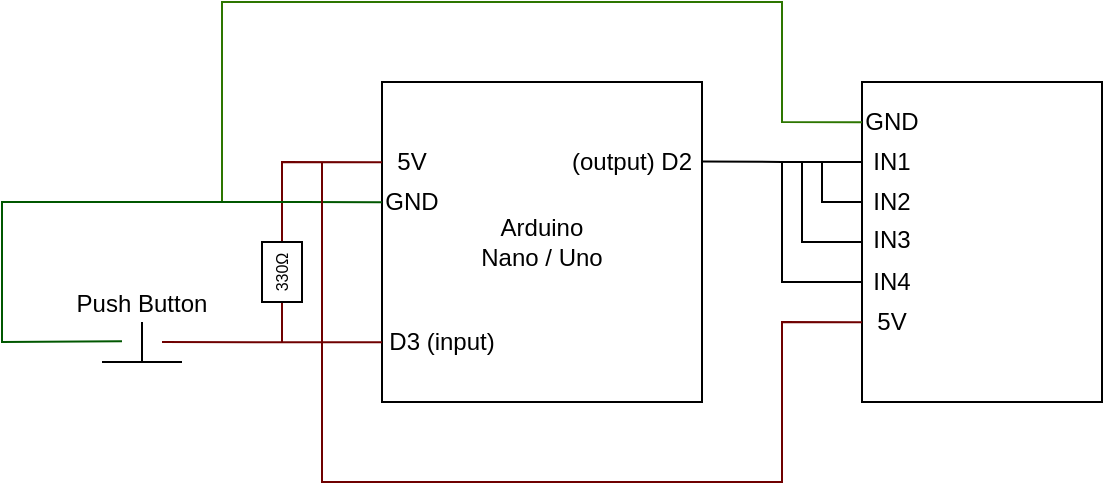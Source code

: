 <mxfile>
    <diagram id="DAS_wlPY4LyppoPTMNSo" name="Page-1">
        <mxGraphModel dx="344" dy="243" grid="1" gridSize="10" guides="1" tooltips="1" connect="1" arrows="1" fold="1" page="1" pageScale="1" pageWidth="850" pageHeight="1100" math="0" shadow="0">
            <root>
                <mxCell id="0"/>
                <mxCell id="1" parent="0"/>
                <mxCell id="2" value="Arduino&lt;br&gt;Nano / Uno" style="rounded=0;whiteSpace=wrap;html=1;" vertex="1" parent="1">
                    <mxGeometry x="360" y="280" width="160" height="160" as="geometry"/>
                </mxCell>
                <mxCell id="4" value="5V" style="text;html=1;strokeColor=none;fillColor=none;align=center;verticalAlign=middle;whiteSpace=wrap;rounded=0;" vertex="1" parent="1">
                    <mxGeometry x="360" y="310" width="30" height="20" as="geometry"/>
                </mxCell>
                <mxCell id="5" value="GND" style="text;html=1;strokeColor=none;fillColor=none;align=center;verticalAlign=middle;whiteSpace=wrap;rounded=0;" vertex="1" parent="1">
                    <mxGeometry x="360" y="330" width="30" height="20" as="geometry"/>
                </mxCell>
                <mxCell id="6" value="" style="endArrow=none;html=1;exitX=-0.006;exitY=0.144;exitDx=0;exitDy=0;exitPerimeter=0;fillColor=#008a00;strokeColor=#005700;rounded=0;" edge="1" parent="1">
                    <mxGeometry width="50" height="50" relative="1" as="geometry">
                        <mxPoint x="360.0" y="340.16" as="sourcePoint"/>
                        <mxPoint x="320" y="340" as="targetPoint"/>
                    </mxGeometry>
                </mxCell>
                <mxCell id="7" value="D3 (input)" style="text;html=1;strokeColor=none;fillColor=none;align=center;verticalAlign=middle;whiteSpace=wrap;rounded=0;" vertex="1" parent="1">
                    <mxGeometry x="360" y="400" width="60" height="20" as="geometry"/>
                </mxCell>
                <mxCell id="8" value="" style="endArrow=none;html=1;exitX=-0.006;exitY=0.144;exitDx=0;exitDy=0;exitPerimeter=0;fillColor=#a20025;strokeColor=#6F0000;" edge="1" parent="1">
                    <mxGeometry width="50" height="50" relative="1" as="geometry">
                        <mxPoint x="360" y="410.16" as="sourcePoint"/>
                        <mxPoint x="250" y="410" as="targetPoint"/>
                    </mxGeometry>
                </mxCell>
                <mxCell id="9" value="" style="endArrow=none;html=1;exitX=-0.006;exitY=0.144;exitDx=0;exitDy=0;exitPerimeter=0;fillColor=#a20025;strokeColor=#6F0000;entryX=0.5;entryY=0;entryDx=0;entryDy=0;rounded=0;" edge="1" parent="1" target="36">
                    <mxGeometry width="50" height="50" relative="1" as="geometry">
                        <mxPoint x="360.0" y="320.08" as="sourcePoint"/>
                        <mxPoint x="320.0" y="319.92" as="targetPoint"/>
                        <Array as="points">
                            <mxPoint x="310" y="320"/>
                        </Array>
                    </mxGeometry>
                </mxCell>
                <mxCell id="11" value="" style="endArrow=none;html=1;exitX=-0.006;exitY=0.144;exitDx=0;exitDy=0;exitPerimeter=0;" edge="1" parent="1">
                    <mxGeometry width="50" height="50" relative="1" as="geometry">
                        <mxPoint x="560" y="319.94" as="sourcePoint"/>
                        <mxPoint x="520" y="319.78" as="targetPoint"/>
                    </mxGeometry>
                </mxCell>
                <mxCell id="12" value="(output) D2" style="text;html=1;strokeColor=none;fillColor=none;align=center;verticalAlign=middle;whiteSpace=wrap;rounded=0;" vertex="1" parent="1">
                    <mxGeometry x="450" y="310" width="70" height="20" as="geometry"/>
                </mxCell>
                <mxCell id="13" value="" style="rounded=0;whiteSpace=wrap;html=1;" vertex="1" parent="1">
                    <mxGeometry x="600" y="280" width="120" height="160" as="geometry"/>
                </mxCell>
                <mxCell id="14" value="" style="endArrow=none;html=1;" edge="1" parent="1">
                    <mxGeometry width="50" height="50" relative="1" as="geometry">
                        <mxPoint x="600" y="320" as="sourcePoint"/>
                        <mxPoint x="560" y="320" as="targetPoint"/>
                    </mxGeometry>
                </mxCell>
                <mxCell id="15" value="" style="endArrow=none;html=1;rounded=0;" edge="1" parent="1">
                    <mxGeometry width="50" height="50" relative="1" as="geometry">
                        <mxPoint x="600" y="340" as="sourcePoint"/>
                        <mxPoint x="560" y="320" as="targetPoint"/>
                        <Array as="points">
                            <mxPoint x="600" y="340"/>
                            <mxPoint x="580" y="340"/>
                            <mxPoint x="580" y="320"/>
                        </Array>
                    </mxGeometry>
                </mxCell>
                <mxCell id="16" value="" style="endArrow=none;html=1;rounded=0;" edge="1" parent="1">
                    <mxGeometry width="50" height="50" relative="1" as="geometry">
                        <mxPoint x="600" y="360" as="sourcePoint"/>
                        <mxPoint x="560" y="320" as="targetPoint"/>
                        <Array as="points">
                            <mxPoint x="570" y="360"/>
                            <mxPoint x="570" y="320"/>
                        </Array>
                    </mxGeometry>
                </mxCell>
                <mxCell id="17" value="" style="endArrow=none;html=1;rounded=0;" edge="1" parent="1">
                    <mxGeometry width="50" height="50" relative="1" as="geometry">
                        <mxPoint x="600" y="380" as="sourcePoint"/>
                        <mxPoint x="560" y="320" as="targetPoint"/>
                        <Array as="points">
                            <mxPoint x="560" y="380"/>
                        </Array>
                    </mxGeometry>
                </mxCell>
                <mxCell id="18" value="IN1" style="text;html=1;strokeColor=none;fillColor=none;align=center;verticalAlign=middle;whiteSpace=wrap;rounded=0;" vertex="1" parent="1">
                    <mxGeometry x="600" y="310" width="30" height="20" as="geometry"/>
                </mxCell>
                <mxCell id="19" value="IN2" style="text;html=1;strokeColor=none;fillColor=none;align=center;verticalAlign=middle;whiteSpace=wrap;rounded=0;" vertex="1" parent="1">
                    <mxGeometry x="600" y="330" width="30" height="20" as="geometry"/>
                </mxCell>
                <mxCell id="20" value="IN3" style="text;html=1;strokeColor=none;fillColor=none;align=center;verticalAlign=middle;whiteSpace=wrap;rounded=0;" vertex="1" parent="1">
                    <mxGeometry x="600" y="350" width="30" height="17.5" as="geometry"/>
                </mxCell>
                <mxCell id="21" value="IN4" style="text;html=1;strokeColor=none;fillColor=none;align=center;verticalAlign=middle;whiteSpace=wrap;rounded=0;" vertex="1" parent="1">
                    <mxGeometry x="600" y="370" width="30" height="20" as="geometry"/>
                </mxCell>
                <mxCell id="22" value="5V" style="text;html=1;strokeColor=none;fillColor=none;align=center;verticalAlign=middle;whiteSpace=wrap;rounded=0;" vertex="1" parent="1">
                    <mxGeometry x="600" y="390" width="30" height="20" as="geometry"/>
                </mxCell>
                <mxCell id="23" value="GND" style="text;html=1;strokeColor=none;fillColor=none;align=center;verticalAlign=middle;whiteSpace=wrap;rounded=0;" vertex="1" parent="1">
                    <mxGeometry x="600" y="290" width="30" height="20" as="geometry"/>
                </mxCell>
                <mxCell id="24" value="" style="endArrow=none;html=1;exitX=-0.006;exitY=0.144;exitDx=0;exitDy=0;exitPerimeter=0;fillColor=#60a917;strokeColor=#2D7600;rounded=0;" edge="1" parent="1">
                    <mxGeometry width="50" height="50" relative="1" as="geometry">
                        <mxPoint x="600" y="300.16" as="sourcePoint"/>
                        <mxPoint x="280" y="340" as="targetPoint"/>
                        <Array as="points">
                            <mxPoint x="560" y="300"/>
                            <mxPoint x="560" y="240"/>
                            <mxPoint x="420" y="240"/>
                            <mxPoint x="280" y="240"/>
                        </Array>
                    </mxGeometry>
                </mxCell>
                <mxCell id="25" value="" style="endArrow=none;html=1;exitX=-0.006;exitY=0.144;exitDx=0;exitDy=0;exitPerimeter=0;fillColor=#a20025;strokeColor=#6F0000;rounded=0;" edge="1" parent="1">
                    <mxGeometry width="50" height="50" relative="1" as="geometry">
                        <mxPoint x="600" y="400.08" as="sourcePoint"/>
                        <mxPoint x="330" y="320" as="targetPoint"/>
                        <Array as="points">
                            <mxPoint x="560" y="400"/>
                            <mxPoint x="560" y="480"/>
                            <mxPoint x="330" y="480"/>
                        </Array>
                    </mxGeometry>
                </mxCell>
                <mxCell id="27" value="" style="endArrow=none;html=1;rounded=0;fillColor=#008a00;strokeColor=#005700;" edge="1" parent="1">
                    <mxGeometry width="50" height="50" relative="1" as="geometry">
                        <mxPoint x="320" y="340" as="sourcePoint"/>
                        <mxPoint x="230" y="409.63" as="targetPoint"/>
                        <Array as="points">
                            <mxPoint x="170" y="340"/>
                            <mxPoint x="170" y="410"/>
                        </Array>
                    </mxGeometry>
                </mxCell>
                <mxCell id="28" value="" style="endArrow=none;html=1;rounded=0;" edge="1" parent="1">
                    <mxGeometry width="50" height="50" relative="1" as="geometry">
                        <mxPoint x="220" y="420" as="sourcePoint"/>
                        <mxPoint x="260" y="420" as="targetPoint"/>
                    </mxGeometry>
                </mxCell>
                <mxCell id="29" value="" style="endArrow=none;html=1;rounded=0;" edge="1" parent="1">
                    <mxGeometry width="50" height="50" relative="1" as="geometry">
                        <mxPoint x="240" y="420" as="sourcePoint"/>
                        <mxPoint x="240" y="400" as="targetPoint"/>
                    </mxGeometry>
                </mxCell>
                <mxCell id="30" value="Push Button" style="text;html=1;strokeColor=none;fillColor=none;align=center;verticalAlign=middle;whiteSpace=wrap;rounded=0;" vertex="1" parent="1">
                    <mxGeometry x="200" y="382.5" width="80" height="17.5" as="geometry"/>
                </mxCell>
                <mxCell id="37" value="" style="endArrow=none;html=1;rounded=0;fontSize=8;entryX=0.5;entryY=1;entryDx=0;entryDy=0;fillColor=#a20025;strokeColor=#6F0000;" edge="1" parent="1" target="36">
                    <mxGeometry width="50" height="50" relative="1" as="geometry">
                        <mxPoint x="310" y="410" as="sourcePoint"/>
                        <mxPoint x="360" y="360" as="targetPoint"/>
                    </mxGeometry>
                </mxCell>
                <mxCell id="36" value="330Ω" style="rounded=0;whiteSpace=wrap;html=1;horizontal=0;fontSize=8;" vertex="1" parent="1">
                    <mxGeometry x="300" y="360" width="20" height="30" as="geometry"/>
                </mxCell>
            </root>
        </mxGraphModel>
    </diagram>
</mxfile>